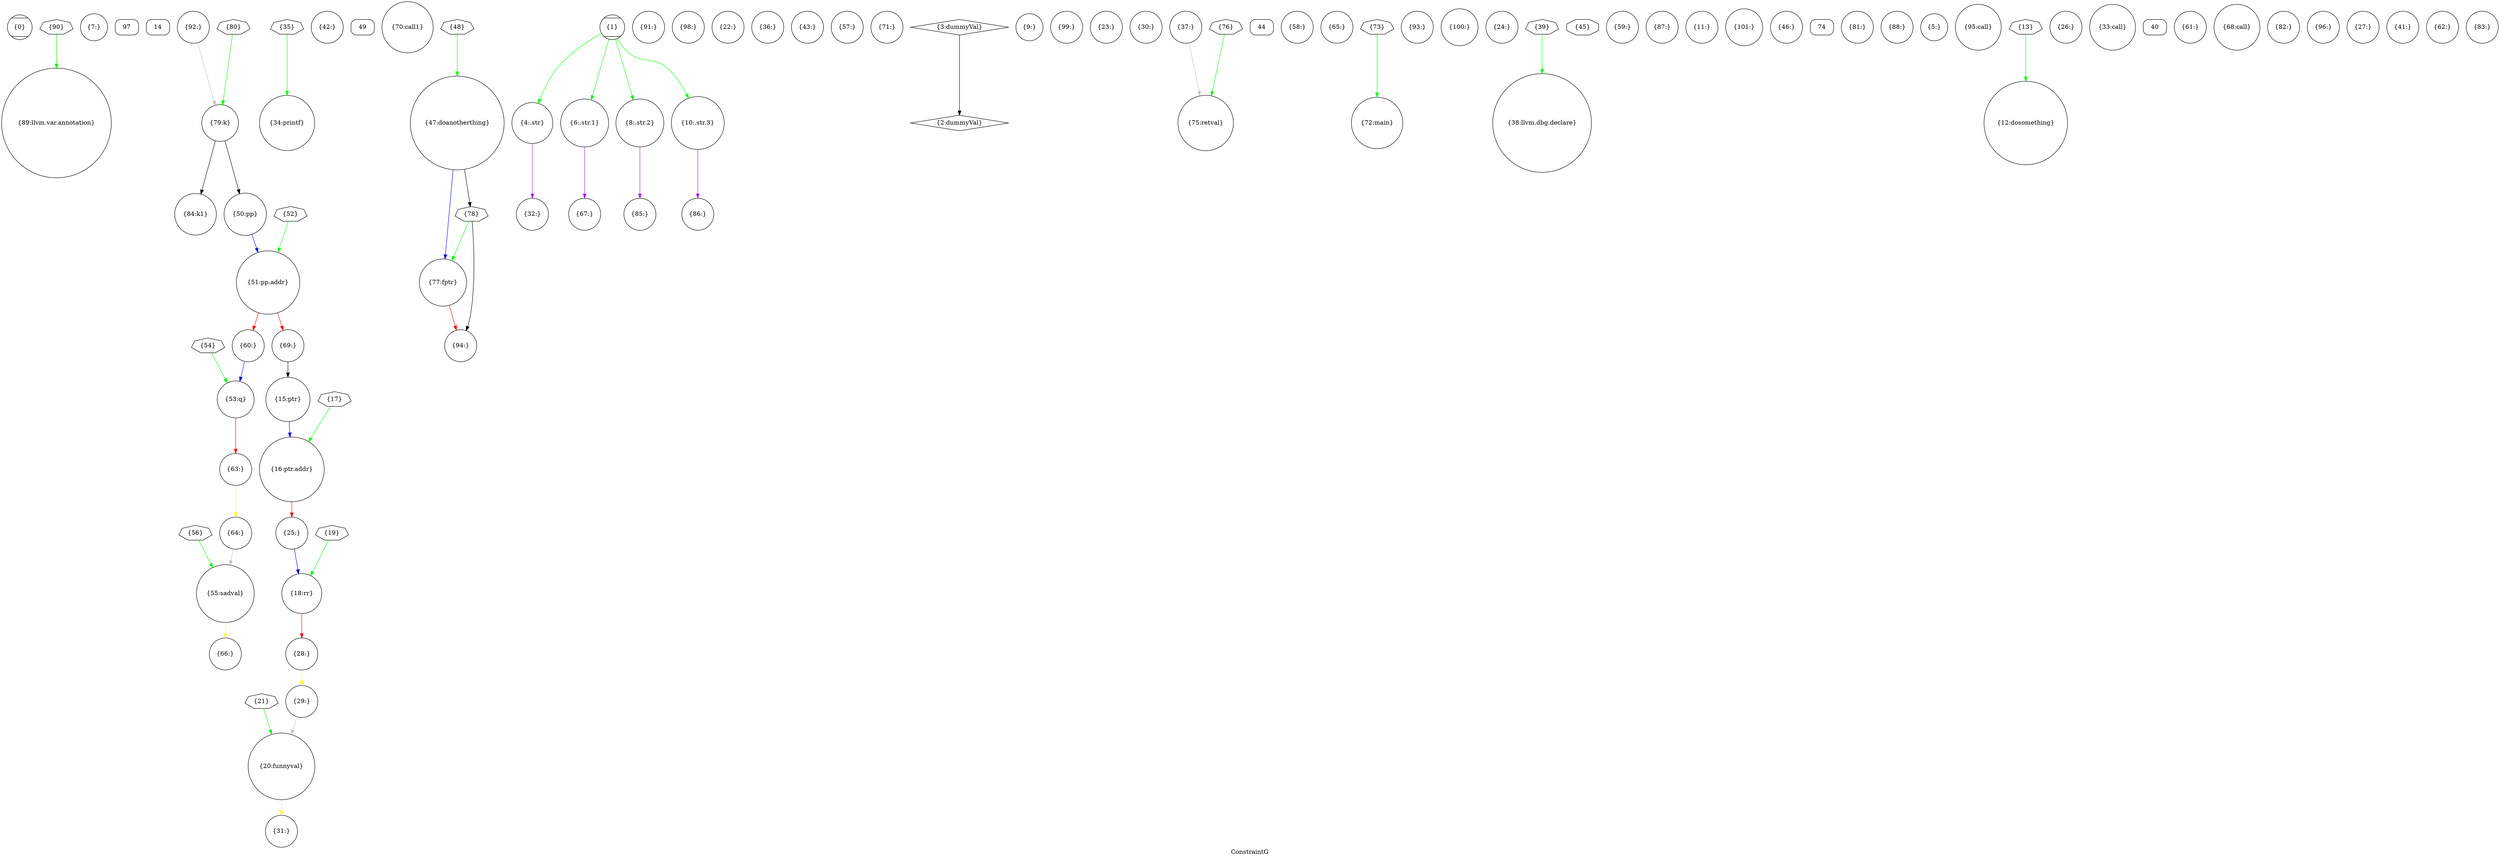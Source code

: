 digraph "ConstraintG" {
	label="ConstraintG";

	Node0x60af430 [shape=record,shape=Mcircle,label="{0}"];
	Node0x60afb00 [shape=record,shape=septagon,label="{90}"];
	Node0x60afb00 -> Node0x60bef90[color=green];
	Node0x60afdc0 [shape=record,shape=circle,label="{7:}"];
	Node0x60b0080 [shape=record,shape=Mrecord,label="{97}"];
	Node0x60b0340 [shape=record,shape=Mrecord,label="{14}"];
	Node0x60b0600 [shape=record,shape=septagon,label="{21}"];
	Node0x60b0600 -> Node0x60bfa90[color=green];
	Node0x60b08c0 [shape=record,shape=circle,label="{28:}"];
	Node0x60b08c0 -> Node0x60b3200[color=yellow];
	Node0x60b0b80 [shape=record,shape=septagon,label="{35}"];
	Node0x60b0b80 -> Node0x60c0010[color=green];
	Node0x60b0e40 [shape=record,shape=circle,label="{42:}"];
	Node0x60b1100 [shape=record,shape=Mrecord,label="{49}"];
	Node0x60b13c0 [shape=record,shape=septagon,label="{56}"];
	Node0x60b13c0 -> Node0x60b7f00[color=green];
	Node0x60b1680 [shape=record,shape=circle,label="{63:}"];
	Node0x60b1680 -> Node0x60b3fc0[color=yellow];
	Node0x60b1940 [shape=record,shape=circle,label="{70:call1}"];
	Node0x60b1c00 [shape=record,shape=circle,label="{77:fptr}"];
	Node0x60b1c00 -> Node0x60ba550[color=red];
	Node0x60b1ec0 [shape=record,shape=circle,label="{84:k1}"];
	Node0x60b2180 [shape=record,shape=Mcircle,label="{1}"];
	Node0x60b2180 -> Node0x60ba290[color=green];
	Node0x60b2180 -> Node0x60bf250[color=green];
	Node0x60b2180 -> Node0x60b2700[color=green];
	Node0x60b2180 -> Node0x60b7980[color=green];
	Node0x60b2440 [shape=record,shape=circle,label="{91:}"];
	Node0x60b2700 [shape=record,shape=circle,label="{8:.str.2}"];
	Node0x60b2700 -> Node0x60b4800[color=purple];
	Node0x60b29c0 [shape=record,shape=circle,label="{98:}"];
	Node0x60b2c80 [shape=record,shape=circle,label="{15:ptr}"];
	Node0x60b2c80 -> Node0x60b55c0[color=blue];
	Node0x60b2f40 [shape=record,shape=circle,label="{22:}"];
	Node0x60b3200 [shape=record,shape=circle,label="{29:}"];
	Node0x60b3200 -> Node0x60bfa90[color=grey];
	Node0x60b34c0 [shape=record,shape=circle,label="{36:}"];
	Node0x60b3780 [shape=record,shape=circle,label="{43:}"];
	Node0x60b3a40 [shape=record,shape=circle,label="{50:pp}"];
	Node0x60b3a40 -> Node0x60b6380[color=blue];
	Node0x60b3d00 [shape=record,shape=circle,label="{57:}"];
	Node0x60b3fc0 [shape=record,shape=circle,label="{64:}"];
	Node0x60b3fc0 -> Node0x60b7f00[color=grey];
	Node0x60b4280 [shape=record,shape=circle,label="{71:}"];
	Node0x60b4540 [shape=record,shape=septagon,label="{78}"];
	Node0x60b4540 -> Node0x60b1c00[color=green];
	Node0x60b4540 -> Node0x60ba550[color=black];
	Node0x60b4800 [shape=record,shape=circle,label="{85:}"];
	Node0x60b4ac0 [shape=record,shape=diamond,label="{2:dummyVal}"];
	Node0x60b4d80 [shape=record,shape=circle,label="{92:}"];
	Node0x60b4d80 -> Node0x60b6e80[color=grey];
	Node0x60b5040 [shape=record,shape=circle,label="{9:}"];
	Node0x60b5300 [shape=record,shape=circle,label="{99:}"];
	Node0x60b55c0 [shape=record,shape=circle,label="{16:ptr.addr}"];
	Node0x60b55c0 -> Node0x60bb050[color=red];
	Node0x60b5880 [shape=record,shape=circle,label="{23:}"];
	Node0x60b5b40 [shape=record,shape=circle,label="{30:}"];
	Node0x60b5e00 [shape=record,shape=circle,label="{37:}"];
	Node0x60b5e00 -> Node0x60bea10[color=grey];
	Node0x60b60c0 [shape=record,shape=Mrecord,label="{44}"];
	Node0x60b6380 [shape=record,shape=circle,label="{51:pp.addr}"];
	Node0x60b6380 -> Node0x60bbe10[color=red];
	Node0x60b6380 -> Node0x60c1860[color=red];
	Node0x60b6640 [shape=record,shape=circle,label="{58:}"];
	Node0x60b6900 [shape=record,shape=circle,label="{65:}"];
	Node0x60b6bc0 [shape=record,shape=circle,label="{72:main}"];
	Node0x60b6e80 [shape=record,shape=circle,label="{79:k}"];
	Node0x60b6e80 -> Node0x60b3a40[color=black];
	Node0x60b6e80 -> Node0x60b1ec0[color=black];
	Node0x60b7140 [shape=record,shape=circle,label="{86:}"];
	Node0x60b7400 [shape=record,shape=diamond,label="{3:dummyVal}"];
	Node0x60b7400 -> Node0x60b4ac0[color=black];
	Node0x60b76c0 [shape=record,shape=circle,label="{93:}"];
	Node0x60b7980 [shape=record,shape=circle,label="{10:.str.3}"];
	Node0x60b7980 -> Node0x60b7140[color=purple];
	Node0x60af6f0 [shape=record,shape=circle,label="{100:}"];
	Node0x60b8450 [shape=record,shape=septagon,label="{17}"];
	Node0x60b8450 -> Node0x60b55c0[color=green];
	Node0x60b8710 [shape=record,shape=circle,label="{24:}"];
	Node0x60b89d0 [shape=record,shape=circle,label="{31:}"];
	Node0x60b8c90 [shape=record,shape=circle,label="{38:llvm.dbg.declare}"];
	Node0x60b8f50 [shape=record,shape=octagon,label="{45}"];
	Node0x60b9210 [shape=record,shape=septagon,label="{52}"];
	Node0x60b9210 -> Node0x60b6380[color=green];
	Node0x60b94d0 [shape=record,shape=circle,label="{59:}"];
	Node0x60b9790 [shape=record,shape=circle,label="{66:}"];
	Node0x60b9a50 [shape=record,shape=septagon,label="{73}"];
	Node0x60b9a50 -> Node0x60b6bc0[color=green];
	Node0x60b9d10 [shape=record,shape=septagon,label="{80}"];
	Node0x60b9d10 -> Node0x60b6e80[color=green];
	Node0x60b9fd0 [shape=record,shape=circle,label="{87:}"];
	Node0x60ba290 [shape=record,shape=circle,label="{4:.str}"];
	Node0x60ba290 -> Node0x60bb310[color=purple];
	Node0x60ba550 [shape=record,shape=circle,label="{94:}"];
	Node0x60ba810 [shape=record,shape=circle,label="{11:}"];
	Node0x60baad0 [shape=record,shape=circle,label="{101:}"];
	Node0x60bad90 [shape=record,shape=circle,label="{18:rr}"];
	Node0x60bad90 -> Node0x60b08c0[color=red];
	Node0x60bb050 [shape=record,shape=circle,label="{25:}"];
	Node0x60bb050 -> Node0x60bad90[color=blue];
	Node0x60bb310 [shape=record,shape=circle,label="{32:}"];
	Node0x60bb5d0 [shape=record,shape=septagon,label="{39}"];
	Node0x60bb5d0 -> Node0x60b8c90[color=green];
	Node0x60bb890 [shape=record,shape=circle,label="{46:}"];
	Node0x60bbb50 [shape=record,shape=circle,label="{53:q}"];
	Node0x60bbb50 -> Node0x60b1680[color=red];
	Node0x60bbe10 [shape=record,shape=circle,label="{60:}"];
	Node0x60bbe10 -> Node0x60bbb50[color=blue];
	Node0x60bc0d0 [shape=record,shape=circle,label="{67:}"];
	Node0x60bc390 [shape=record,shape=Mrecord,label="{74}"];
	Node0x60bc650 [shape=record,shape=circle,label="{81:}"];
	Node0x60bc910 [shape=record,shape=circle,label="{88:}"];
	Node0x60bcbd0 [shape=record,shape=circle,label="{5:}"];
	Node0x60bce90 [shape=record,shape=circle,label="{95:call}"];
	Node0x60bd150 [shape=record,shape=circle,label="{12:dosomething}"];
	Node0x60bd410 [shape=record,shape=septagon,label="{19}"];
	Node0x60bd410 -> Node0x60bad90[color=green];
	Node0x60bd6d0 [shape=record,shape=circle,label="{26:}"];
	Node0x60bd990 [shape=record,shape=circle,label="{33:call}"];
	Node0x60bdc50 [shape=record,shape=Mrecord,label="{40}"];
	Node0x60bdf10 [shape=record,shape=circle,label="{47:doanotherthing}"];
	Node0x60bdf10 -> Node0x60b4540[color=black];
	Node0x60bdf10 -> Node0x60b1c00[color=blue];
	Node0x60be1d0 [shape=record,shape=septagon,label="{54}"];
	Node0x60be1d0 -> Node0x60bbb50[color=green];
	Node0x60be490 [shape=record,shape=circle,label="{61:}"];
	Node0x60be750 [shape=record,shape=circle,label="{68:call}"];
	Node0x60bea10 [shape=record,shape=circle,label="{75:retval}"];
	Node0x60becd0 [shape=record,shape=circle,label="{82:}"];
	Node0x60bef90 [shape=record,shape=circle,label="{89:llvm.var.annotation}"];
	Node0x60bf250 [shape=record,shape=circle,label="{6:.str.1}"];
	Node0x60bf250 -> Node0x60bc0d0[color=purple];
	Node0x60bf510 [shape=record,shape=circle,label="{96:}"];
	Node0x60bf7d0 [shape=record,shape=septagon,label="{13}"];
	Node0x60bf7d0 -> Node0x60bd150[color=green];
	Node0x60bfa90 [shape=record,shape=circle,label="{20:funnyval}"];
	Node0x60bfa90 -> Node0x60b89d0[color=yellow];
	Node0x60bfd50 [shape=record,shape=circle,label="{27:}"];
	Node0x60c0010 [shape=record,shape=circle,label="{34:printf}"];
	Node0x60c02d0 [shape=record,shape=circle,label="{41:}"];
	Node0x60b7c40 [shape=record,shape=septagon,label="{48}"];
	Node0x60b7c40 -> Node0x60bdf10[color=green];
	Node0x60b7f00 [shape=record,shape=circle,label="{55:sadval}"];
	Node0x60b7f00 -> Node0x60b9790[color=yellow];
	Node0x60c15a0 [shape=record,shape=circle,label="{62:}"];
	Node0x60c1860 [shape=record,shape=circle,label="{69:}"];
	Node0x60c1860 -> Node0x60b2c80[color=black];
	Node0x60c1b20 [shape=record,shape=septagon,label="{76}"];
	Node0x60c1b20 -> Node0x60bea10[color=green];
	Node0x60c1de0 [shape=record,shape=circle,label="{83:}"];
}
